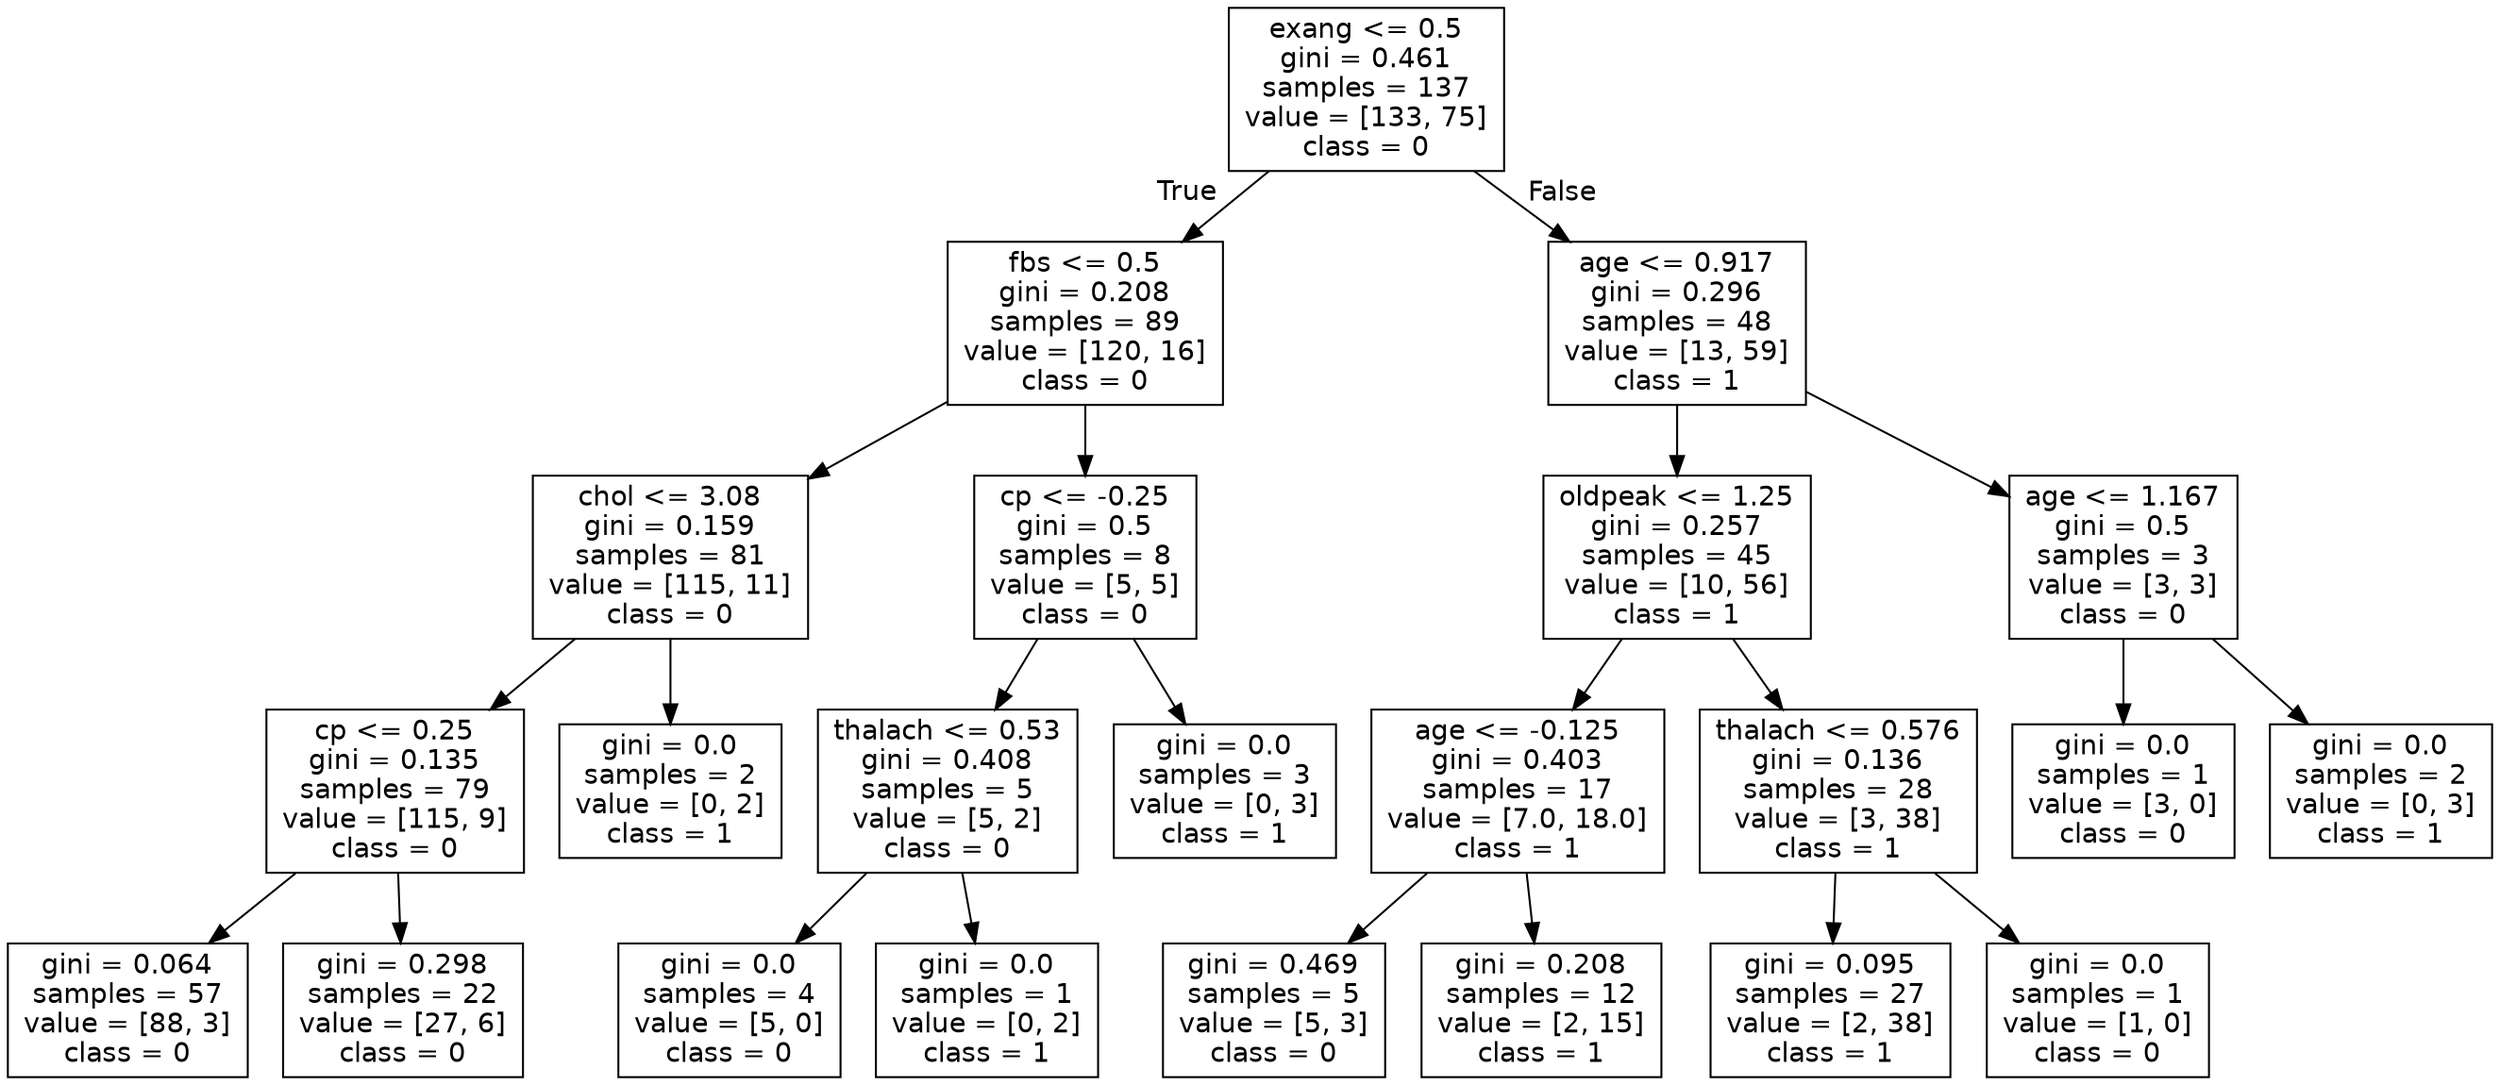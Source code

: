 digraph Tree {
node [shape=box, fontname="helvetica"] ;
edge [fontname="helvetica"] ;
0 [label="exang <= 0.5\ngini = 0.461\nsamples = 137\nvalue = [133, 75]\nclass = 0"] ;
1 [label="fbs <= 0.5\ngini = 0.208\nsamples = 89\nvalue = [120, 16]\nclass = 0"] ;
0 -> 1 [labeldistance=2.5, labelangle=45, headlabel="True"] ;
2 [label="chol <= 3.08\ngini = 0.159\nsamples = 81\nvalue = [115, 11]\nclass = 0"] ;
1 -> 2 ;
3 [label="cp <= 0.25\ngini = 0.135\nsamples = 79\nvalue = [115, 9]\nclass = 0"] ;
2 -> 3 ;
4 [label="gini = 0.064\nsamples = 57\nvalue = [88, 3]\nclass = 0"] ;
3 -> 4 ;
5 [label="gini = 0.298\nsamples = 22\nvalue = [27, 6]\nclass = 0"] ;
3 -> 5 ;
6 [label="gini = 0.0\nsamples = 2\nvalue = [0, 2]\nclass = 1"] ;
2 -> 6 ;
7 [label="cp <= -0.25\ngini = 0.5\nsamples = 8\nvalue = [5, 5]\nclass = 0"] ;
1 -> 7 ;
8 [label="thalach <= 0.53\ngini = 0.408\nsamples = 5\nvalue = [5, 2]\nclass = 0"] ;
7 -> 8 ;
9 [label="gini = 0.0\nsamples = 4\nvalue = [5, 0]\nclass = 0"] ;
8 -> 9 ;
10 [label="gini = 0.0\nsamples = 1\nvalue = [0, 2]\nclass = 1"] ;
8 -> 10 ;
11 [label="gini = 0.0\nsamples = 3\nvalue = [0, 3]\nclass = 1"] ;
7 -> 11 ;
12 [label="age <= 0.917\ngini = 0.296\nsamples = 48\nvalue = [13, 59]\nclass = 1"] ;
0 -> 12 [labeldistance=2.5, labelangle=-45, headlabel="False"] ;
13 [label="oldpeak <= 1.25\ngini = 0.257\nsamples = 45\nvalue = [10, 56]\nclass = 1"] ;
12 -> 13 ;
14 [label="age <= -0.125\ngini = 0.403\nsamples = 17\nvalue = [7.0, 18.0]\nclass = 1"] ;
13 -> 14 ;
15 [label="gini = 0.469\nsamples = 5\nvalue = [5, 3]\nclass = 0"] ;
14 -> 15 ;
16 [label="gini = 0.208\nsamples = 12\nvalue = [2, 15]\nclass = 1"] ;
14 -> 16 ;
17 [label="thalach <= 0.576\ngini = 0.136\nsamples = 28\nvalue = [3, 38]\nclass = 1"] ;
13 -> 17 ;
18 [label="gini = 0.095\nsamples = 27\nvalue = [2, 38]\nclass = 1"] ;
17 -> 18 ;
19 [label="gini = 0.0\nsamples = 1\nvalue = [1, 0]\nclass = 0"] ;
17 -> 19 ;
20 [label="age <= 1.167\ngini = 0.5\nsamples = 3\nvalue = [3, 3]\nclass = 0"] ;
12 -> 20 ;
21 [label="gini = 0.0\nsamples = 1\nvalue = [3, 0]\nclass = 0"] ;
20 -> 21 ;
22 [label="gini = 0.0\nsamples = 2\nvalue = [0, 3]\nclass = 1"] ;
20 -> 22 ;
}
